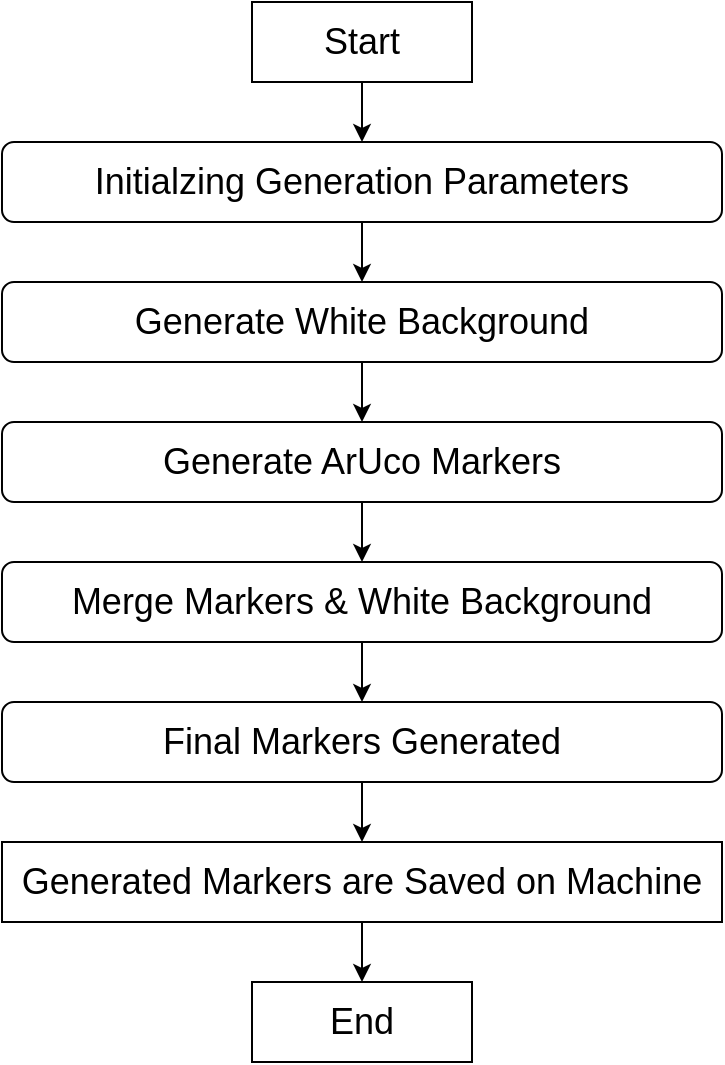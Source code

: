 <mxfile version="21.6.1" type="device">
  <diagram id="C5RBs43oDa-KdzZeNtuy" name="Page-1">
    <mxGraphModel dx="1098" dy="820" grid="1" gridSize="10" guides="1" tooltips="1" connect="1" arrows="1" fold="1" page="1" pageScale="1" pageWidth="827" pageHeight="1169" math="0" shadow="0">
      <root>
        <mxCell id="WIyWlLk6GJQsqaUBKTNV-0" />
        <mxCell id="WIyWlLk6GJQsqaUBKTNV-1" parent="WIyWlLk6GJQsqaUBKTNV-0" />
        <mxCell id="E8aoPSwC2TfYCV2xYEIS-6" value="" style="edgeStyle=orthogonalEdgeStyle;rounded=0;orthogonalLoop=1;jettySize=auto;html=1;" edge="1" parent="WIyWlLk6GJQsqaUBKTNV-1" source="4lBJOn2JKVq9GB77oufJ-0" target="4lBJOn2JKVq9GB77oufJ-2">
          <mxGeometry relative="1" as="geometry" />
        </mxCell>
        <mxCell id="4lBJOn2JKVq9GB77oufJ-0" value="Start" style="rounded=0;whiteSpace=wrap;html=1;fontSize=18;" parent="WIyWlLk6GJQsqaUBKTNV-1" vertex="1">
          <mxGeometry x="355" y="50" width="110" height="40" as="geometry" />
        </mxCell>
        <mxCell id="E8aoPSwC2TfYCV2xYEIS-13" value="" style="edgeStyle=orthogonalEdgeStyle;rounded=0;orthogonalLoop=1;jettySize=auto;html=1;entryX=0.5;entryY=0;entryDx=0;entryDy=0;" edge="1" parent="WIyWlLk6GJQsqaUBKTNV-1" source="4lBJOn2JKVq9GB77oufJ-1" target="4lBJOn2JKVq9GB77oufJ-6">
          <mxGeometry relative="1" as="geometry" />
        </mxCell>
        <mxCell id="4lBJOn2JKVq9GB77oufJ-1" value="Generate ArUco Markers" style="rounded=1;whiteSpace=wrap;html=1;fontSize=18;" parent="WIyWlLk6GJQsqaUBKTNV-1" vertex="1">
          <mxGeometry x="230" y="260" width="360" height="40" as="geometry" />
        </mxCell>
        <mxCell id="E8aoPSwC2TfYCV2xYEIS-7" value="" style="edgeStyle=orthogonalEdgeStyle;rounded=0;orthogonalLoop=1;jettySize=auto;html=1;" edge="1" parent="WIyWlLk6GJQsqaUBKTNV-1" source="4lBJOn2JKVq9GB77oufJ-2" target="4lBJOn2JKVq9GB77oufJ-3">
          <mxGeometry relative="1" as="geometry" />
        </mxCell>
        <mxCell id="4lBJOn2JKVq9GB77oufJ-2" value="Initialzing Generation Parameters" style="rounded=1;whiteSpace=wrap;html=1;fontSize=18;" parent="WIyWlLk6GJQsqaUBKTNV-1" vertex="1">
          <mxGeometry x="230" y="120" width="360" height="40" as="geometry" />
        </mxCell>
        <mxCell id="E8aoPSwC2TfYCV2xYEIS-10" value="" style="edgeStyle=orthogonalEdgeStyle;rounded=0;orthogonalLoop=1;jettySize=auto;html=1;" edge="1" parent="WIyWlLk6GJQsqaUBKTNV-1" source="4lBJOn2JKVq9GB77oufJ-3">
          <mxGeometry relative="1" as="geometry">
            <mxPoint x="410" y="260" as="targetPoint" />
          </mxGeometry>
        </mxCell>
        <mxCell id="4lBJOn2JKVq9GB77oufJ-3" value="Generate White Background" style="rounded=1;whiteSpace=wrap;html=1;fontSize=18;" parent="WIyWlLk6GJQsqaUBKTNV-1" vertex="1">
          <mxGeometry x="230" y="190" width="360" height="40" as="geometry" />
        </mxCell>
        <mxCell id="E8aoPSwC2TfYCV2xYEIS-14" value="" style="edgeStyle=orthogonalEdgeStyle;rounded=0;orthogonalLoop=1;jettySize=auto;html=1;entryX=0.5;entryY=0;entryDx=0;entryDy=0;" edge="1" parent="WIyWlLk6GJQsqaUBKTNV-1" source="4lBJOn2JKVq9GB77oufJ-6" target="4lBJOn2JKVq9GB77oufJ-9">
          <mxGeometry relative="1" as="geometry" />
        </mxCell>
        <mxCell id="4lBJOn2JKVq9GB77oufJ-6" value="Merge Markers &amp;amp; White Background" style="whiteSpace=wrap;html=1;fontSize=18;rounded=1;" parent="WIyWlLk6GJQsqaUBKTNV-1" vertex="1">
          <mxGeometry x="230" y="330" width="360" height="40" as="geometry" />
        </mxCell>
        <mxCell id="E8aoPSwC2TfYCV2xYEIS-15" value="" style="edgeStyle=orthogonalEdgeStyle;rounded=0;orthogonalLoop=1;jettySize=auto;html=1;" edge="1" parent="WIyWlLk6GJQsqaUBKTNV-1" source="4lBJOn2JKVq9GB77oufJ-9" target="E8aoPSwC2TfYCV2xYEIS-1">
          <mxGeometry relative="1" as="geometry" />
        </mxCell>
        <mxCell id="4lBJOn2JKVq9GB77oufJ-9" value="Final Markers Generated" style="whiteSpace=wrap;html=1;fontSize=18;rounded=1;" parent="WIyWlLk6GJQsqaUBKTNV-1" vertex="1">
          <mxGeometry x="230" y="400" width="360" height="40" as="geometry" />
        </mxCell>
        <mxCell id="fFQM5VQvCsF1J5gH5Bex-3" value="End" style="rounded=0;whiteSpace=wrap;html=1;fontSize=18;" parent="WIyWlLk6GJQsqaUBKTNV-1" vertex="1">
          <mxGeometry x="355" y="540" width="110" height="40" as="geometry" />
        </mxCell>
        <mxCell id="E8aoPSwC2TfYCV2xYEIS-16" value="" style="edgeStyle=orthogonalEdgeStyle;rounded=0;orthogonalLoop=1;jettySize=auto;html=1;" edge="1" parent="WIyWlLk6GJQsqaUBKTNV-1" source="E8aoPSwC2TfYCV2xYEIS-1" target="fFQM5VQvCsF1J5gH5Bex-3">
          <mxGeometry relative="1" as="geometry" />
        </mxCell>
        <mxCell id="E8aoPSwC2TfYCV2xYEIS-1" value="Generated Markers are Saved on Machine" style="whiteSpace=wrap;html=1;fontSize=18;rounded=0;" vertex="1" parent="WIyWlLk6GJQsqaUBKTNV-1">
          <mxGeometry x="230" y="470" width="360" height="40" as="geometry" />
        </mxCell>
      </root>
    </mxGraphModel>
  </diagram>
</mxfile>
